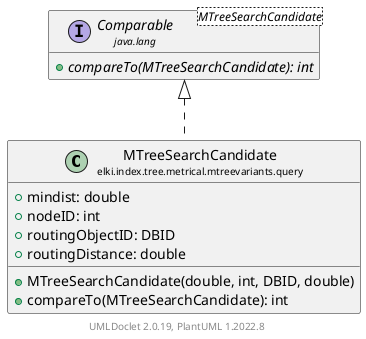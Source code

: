 @startuml
    remove .*\.(Instance|Par|Parameterizer|Factory)$
    set namespaceSeparator none
    hide empty fields
    hide empty methods

    class "<size:14>MTreeSearchCandidate\n<size:10>elki.index.tree.metrical.mtreevariants.query" as elki.index.tree.metrical.mtreevariants.query.MTreeSearchCandidate [[MTreeSearchCandidate.html]] {
        +mindist: double
        +nodeID: int
        +routingObjectID: DBID
        +routingDistance: double
        +MTreeSearchCandidate(double, int, DBID, double)
        +compareTo(MTreeSearchCandidate): int
    }

    interface "<size:14>Comparable\n<size:10>java.lang" as java.lang.Comparable<MTreeSearchCandidate> {
        {abstract} +compareTo(MTreeSearchCandidate): int
    }

    java.lang.Comparable <|.. elki.index.tree.metrical.mtreevariants.query.MTreeSearchCandidate

    center footer UMLDoclet 2.0.19, PlantUML 1.2022.8
@enduml
